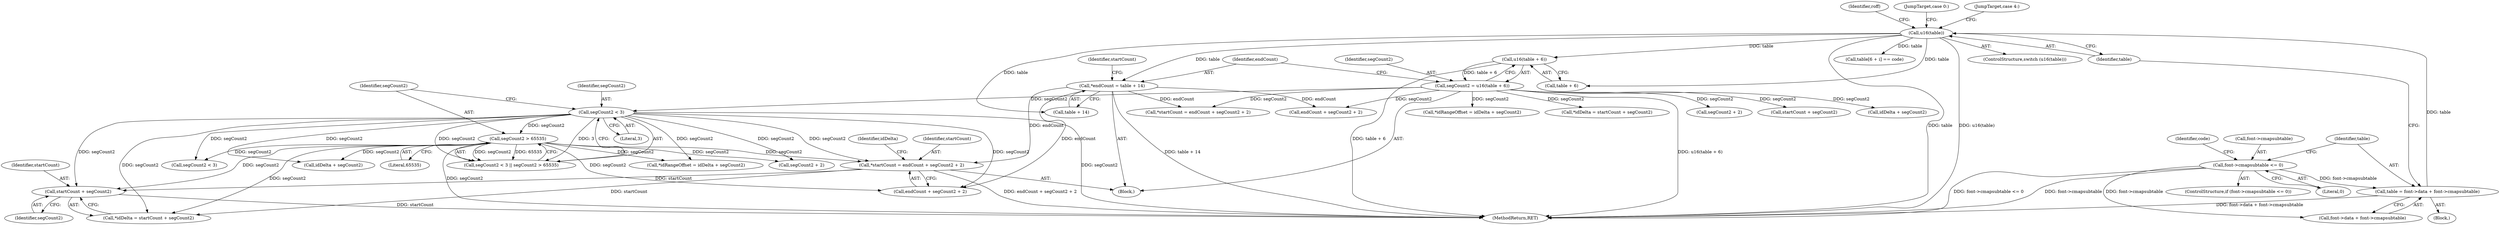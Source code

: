 digraph "0_ghostscript_961b10cdd71403072fb99401a45f3bef6ce53626@pointer" {
"1000553" [label="(Call,startCount + segCount2)"];
"1000543" [label="(Call,*startCount = endCount + segCount2 + 2)"];
"1000506" [label="(Call,*endCount = table + 14)"];
"1000448" [label="(Call,u16(table))"];
"1000438" [label="(Call,table = font->data + font->cmapsubtable)"];
"1000431" [label="(Call,font->cmapsubtable <= 0)"];
"1000534" [label="(Call,segCount2 < 3)"];
"1000499" [label="(Call,segCount2 = u16(table + 6))"];
"1000501" [label="(Call,u16(table + 6))"];
"1000537" [label="(Call,segCount2 > 65535)"];
"1000547" [label="(Call,segCount2 + 2)"];
"1000555" [label="(Identifier,segCount2)"];
"1000513" [label="(Identifier,startCount)"];
"1000449" [label="(Identifier,table)"];
"1000428" [label="(Block,)"];
"1000622" [label="(Identifier,roff)"];
"1000431" [label="(Call,font->cmapsubtable <= 0)"];
"1000451" [label="(JumpTarget,case 0:)"];
"1000565" [label="(Call,segCount2 < 3)"];
"1000502" [label="(Call,table + 6)"];
"1000520" [label="(Call,*idDelta = startCount + segCount2)"];
"1000496" [label="(JumpTarget,case 4:)"];
"1000544" [label="(Identifier,startCount)"];
"1000557" [label="(Call,*idRangeOffset = idDelta + segCount2)"];
"1000438" [label="(Call,table = font->data + font->cmapsubtable)"];
"1000430" [label="(ControlStructure,if (font->cmapsubtable <= 0))"];
"1000508" [label="(Call,table + 14)"];
"1000439" [label="(Identifier,table)"];
"1000435" [label="(Literal,0)"];
"1000545" [label="(Call,endCount + segCount2 + 2)"];
"1000552" [label="(Identifier,idDelta)"];
"1000535" [label="(Identifier,segCount2)"];
"1000516" [label="(Call,segCount2 + 2)"];
"1000522" [label="(Call,startCount + segCount2)"];
"1000506" [label="(Call,*endCount = table + 14)"];
"1000536" [label="(Literal,3)"];
"1000512" [label="(Call,*startCount = endCount + segCount2 + 2)"];
"1000553" [label="(Call,startCount + segCount2)"];
"1000554" [label="(Identifier,startCount)"];
"1000543" [label="(Call,*startCount = endCount + segCount2 + 2)"];
"1000539" [label="(Literal,65535)"];
"1000507" [label="(Identifier,endCount)"];
"1000437" [label="(Identifier,code)"];
"1000528" [label="(Call,idDelta + segCount2)"];
"1000533" [label="(Call,segCount2 < 3 || segCount2 > 65535)"];
"1000485" [label="(Call,table[6 + i] == code)"];
"1000448" [label="(Call,u16(table))"];
"1000526" [label="(Call,*idRangeOffset = idDelta + segCount2)"];
"1000538" [label="(Identifier,segCount2)"];
"1000501" [label="(Call,u16(table + 6))"];
"1000497" [label="(Block,)"];
"1000537" [label="(Call,segCount2 > 65535)"];
"1000514" [label="(Call,endCount + segCount2 + 2)"];
"1000818" [label="(MethodReturn,RET)"];
"1000500" [label="(Identifier,segCount2)"];
"1000432" [label="(Call,font->cmapsubtable)"];
"1000447" [label="(ControlStructure,switch (u16(table)))"];
"1000534" [label="(Call,segCount2 < 3)"];
"1000551" [label="(Call,*idDelta = startCount + segCount2)"];
"1000559" [label="(Call,idDelta + segCount2)"];
"1000440" [label="(Call,font->data + font->cmapsubtable)"];
"1000499" [label="(Call,segCount2 = u16(table + 6))"];
"1000553" -> "1000551"  [label="AST: "];
"1000553" -> "1000555"  [label="CFG: "];
"1000554" -> "1000553"  [label="AST: "];
"1000555" -> "1000553"  [label="AST: "];
"1000551" -> "1000553"  [label="CFG: "];
"1000553" -> "1000818"  [label="DDG: startCount"];
"1000543" -> "1000553"  [label="DDG: startCount"];
"1000534" -> "1000553"  [label="DDG: segCount2"];
"1000537" -> "1000553"  [label="DDG: segCount2"];
"1000543" -> "1000497"  [label="AST: "];
"1000543" -> "1000545"  [label="CFG: "];
"1000544" -> "1000543"  [label="AST: "];
"1000545" -> "1000543"  [label="AST: "];
"1000552" -> "1000543"  [label="CFG: "];
"1000543" -> "1000818"  [label="DDG: endCount + segCount2 + 2"];
"1000506" -> "1000543"  [label="DDG: endCount"];
"1000534" -> "1000543"  [label="DDG: segCount2"];
"1000537" -> "1000543"  [label="DDG: segCount2"];
"1000543" -> "1000551"  [label="DDG: startCount"];
"1000506" -> "1000497"  [label="AST: "];
"1000506" -> "1000508"  [label="CFG: "];
"1000507" -> "1000506"  [label="AST: "];
"1000508" -> "1000506"  [label="AST: "];
"1000513" -> "1000506"  [label="CFG: "];
"1000506" -> "1000818"  [label="DDG: table + 14"];
"1000448" -> "1000506"  [label="DDG: table"];
"1000506" -> "1000512"  [label="DDG: endCount"];
"1000506" -> "1000514"  [label="DDG: endCount"];
"1000506" -> "1000545"  [label="DDG: endCount"];
"1000448" -> "1000447"  [label="AST: "];
"1000448" -> "1000449"  [label="CFG: "];
"1000449" -> "1000448"  [label="AST: "];
"1000451" -> "1000448"  [label="CFG: "];
"1000496" -> "1000448"  [label="CFG: "];
"1000622" -> "1000448"  [label="CFG: "];
"1000448" -> "1000818"  [label="DDG: table"];
"1000448" -> "1000818"  [label="DDG: u16(table)"];
"1000438" -> "1000448"  [label="DDG: table"];
"1000448" -> "1000485"  [label="DDG: table"];
"1000448" -> "1000501"  [label="DDG: table"];
"1000448" -> "1000502"  [label="DDG: table"];
"1000448" -> "1000508"  [label="DDG: table"];
"1000438" -> "1000428"  [label="AST: "];
"1000438" -> "1000440"  [label="CFG: "];
"1000439" -> "1000438"  [label="AST: "];
"1000440" -> "1000438"  [label="AST: "];
"1000449" -> "1000438"  [label="CFG: "];
"1000438" -> "1000818"  [label="DDG: font->data + font->cmapsubtable"];
"1000431" -> "1000438"  [label="DDG: font->cmapsubtable"];
"1000431" -> "1000430"  [label="AST: "];
"1000431" -> "1000435"  [label="CFG: "];
"1000432" -> "1000431"  [label="AST: "];
"1000435" -> "1000431"  [label="AST: "];
"1000437" -> "1000431"  [label="CFG: "];
"1000439" -> "1000431"  [label="CFG: "];
"1000431" -> "1000818"  [label="DDG: font->cmapsubtable"];
"1000431" -> "1000818"  [label="DDG: font->cmapsubtable <= 0"];
"1000431" -> "1000440"  [label="DDG: font->cmapsubtable"];
"1000534" -> "1000533"  [label="AST: "];
"1000534" -> "1000536"  [label="CFG: "];
"1000535" -> "1000534"  [label="AST: "];
"1000536" -> "1000534"  [label="AST: "];
"1000538" -> "1000534"  [label="CFG: "];
"1000533" -> "1000534"  [label="CFG: "];
"1000534" -> "1000818"  [label="DDG: segCount2"];
"1000534" -> "1000533"  [label="DDG: segCount2"];
"1000534" -> "1000533"  [label="DDG: 3"];
"1000499" -> "1000534"  [label="DDG: segCount2"];
"1000534" -> "1000537"  [label="DDG: segCount2"];
"1000534" -> "1000545"  [label="DDG: segCount2"];
"1000534" -> "1000547"  [label="DDG: segCount2"];
"1000534" -> "1000551"  [label="DDG: segCount2"];
"1000534" -> "1000557"  [label="DDG: segCount2"];
"1000534" -> "1000559"  [label="DDG: segCount2"];
"1000534" -> "1000565"  [label="DDG: segCount2"];
"1000499" -> "1000497"  [label="AST: "];
"1000499" -> "1000501"  [label="CFG: "];
"1000500" -> "1000499"  [label="AST: "];
"1000501" -> "1000499"  [label="AST: "];
"1000507" -> "1000499"  [label="CFG: "];
"1000499" -> "1000818"  [label="DDG: u16(table + 6)"];
"1000501" -> "1000499"  [label="DDG: table + 6"];
"1000499" -> "1000512"  [label="DDG: segCount2"];
"1000499" -> "1000514"  [label="DDG: segCount2"];
"1000499" -> "1000516"  [label="DDG: segCount2"];
"1000499" -> "1000520"  [label="DDG: segCount2"];
"1000499" -> "1000522"  [label="DDG: segCount2"];
"1000499" -> "1000526"  [label="DDG: segCount2"];
"1000499" -> "1000528"  [label="DDG: segCount2"];
"1000501" -> "1000502"  [label="CFG: "];
"1000502" -> "1000501"  [label="AST: "];
"1000501" -> "1000818"  [label="DDG: table + 6"];
"1000537" -> "1000533"  [label="AST: "];
"1000537" -> "1000539"  [label="CFG: "];
"1000538" -> "1000537"  [label="AST: "];
"1000539" -> "1000537"  [label="AST: "];
"1000533" -> "1000537"  [label="CFG: "];
"1000537" -> "1000818"  [label="DDG: segCount2"];
"1000537" -> "1000533"  [label="DDG: segCount2"];
"1000537" -> "1000533"  [label="DDG: 65535"];
"1000537" -> "1000545"  [label="DDG: segCount2"];
"1000537" -> "1000547"  [label="DDG: segCount2"];
"1000537" -> "1000551"  [label="DDG: segCount2"];
"1000537" -> "1000557"  [label="DDG: segCount2"];
"1000537" -> "1000559"  [label="DDG: segCount2"];
"1000537" -> "1000565"  [label="DDG: segCount2"];
}
